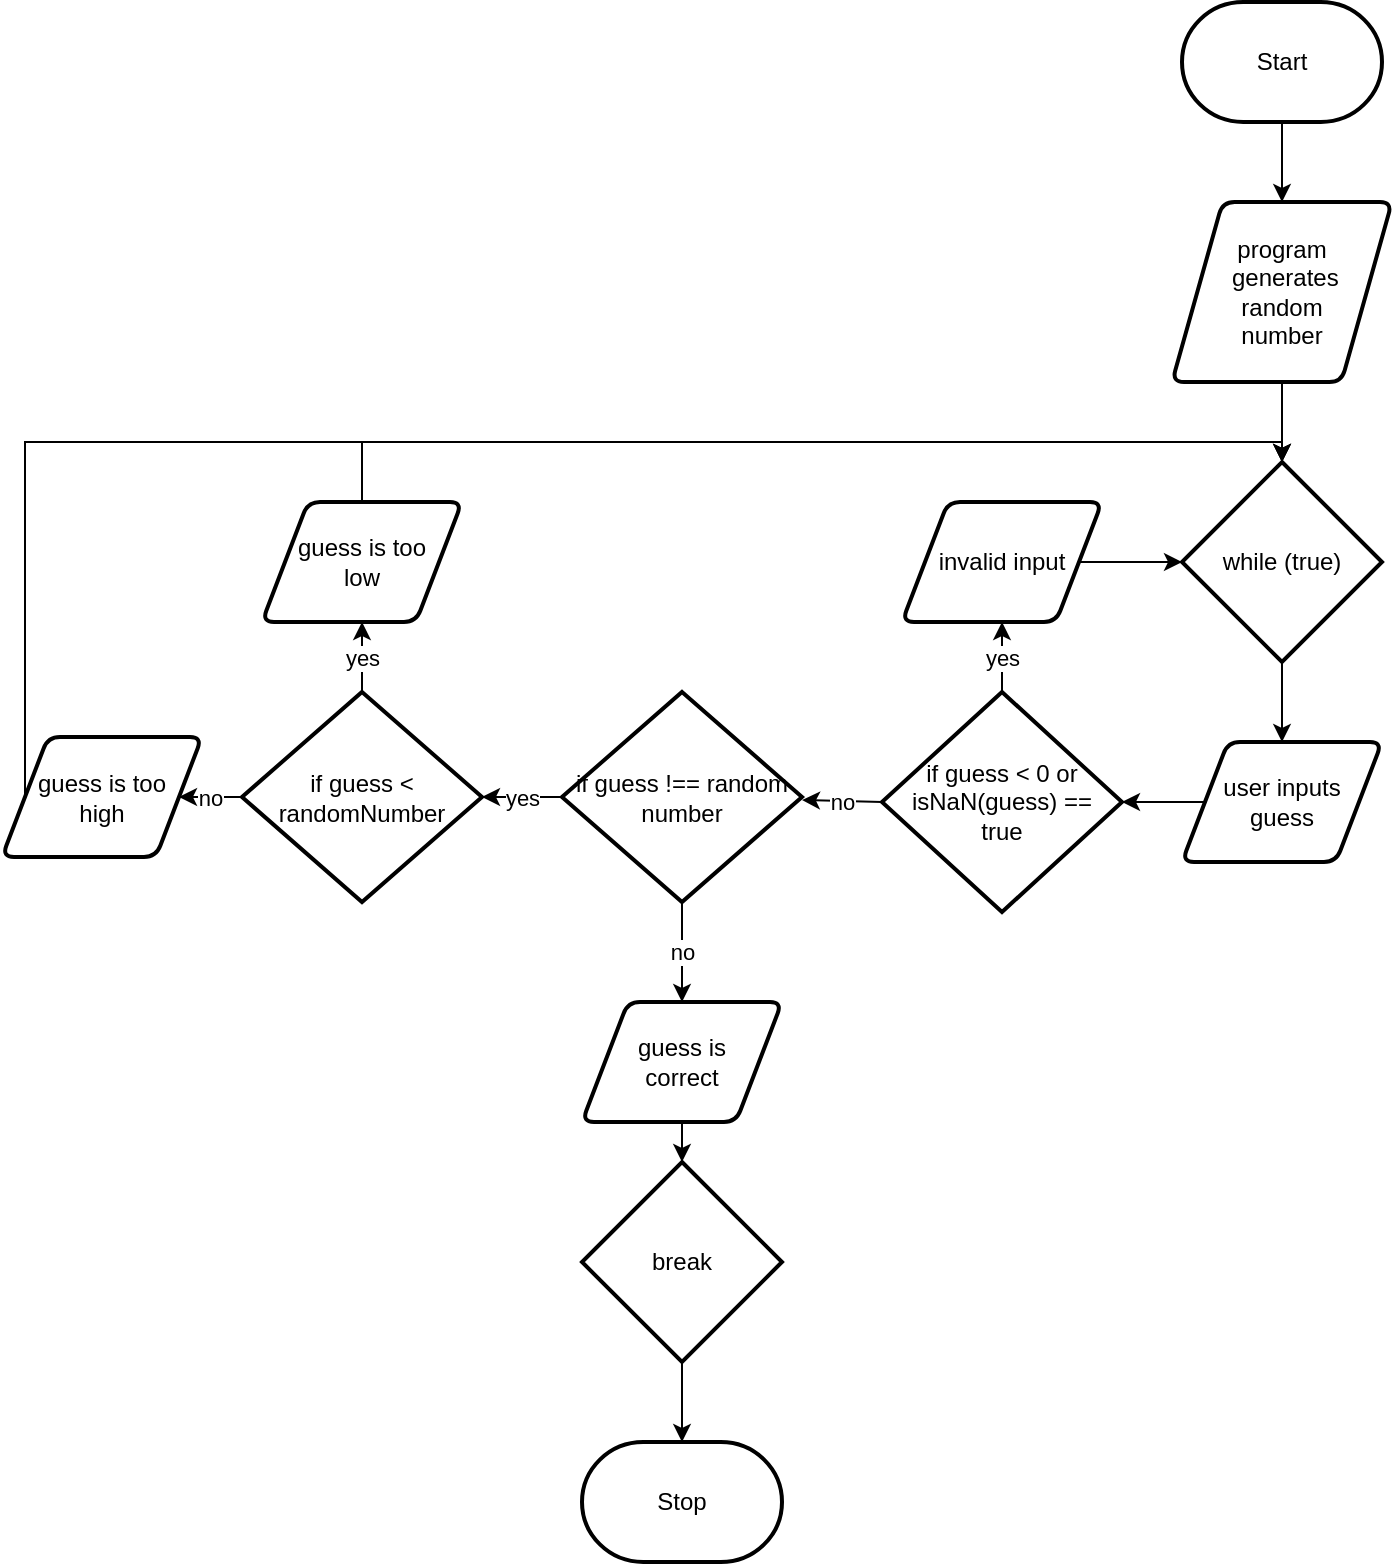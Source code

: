 <mxfile>
    <diagram id="eqWQE4MhKa_TmfbZREQD" name="Page-1">
        <mxGraphModel dx="1453" dy="526" grid="1" gridSize="10" guides="1" tooltips="1" connect="1" arrows="1" fold="1" page="1" pageScale="1" pageWidth="827" pageHeight="1169" math="0" shadow="0">
            <root>
                <mxCell id="0"/>
                <mxCell id="1" parent="0"/>
                <mxCell id="4" style="edgeStyle=none;html=1;exitX=0.5;exitY=1;exitDx=0;exitDy=0;exitPerimeter=0;entryX=0.5;entryY=0;entryDx=0;entryDy=0;" edge="1" parent="1" source="2" target="3">
                    <mxGeometry relative="1" as="geometry"/>
                </mxCell>
                <mxCell id="2" value="Start" style="strokeWidth=2;html=1;shape=mxgraph.flowchart.terminator;whiteSpace=wrap;" vertex="1" parent="1">
                    <mxGeometry x="290" y="240" width="100" height="60" as="geometry"/>
                </mxCell>
                <mxCell id="8" style="edgeStyle=none;html=1;exitX=0.5;exitY=1;exitDx=0;exitDy=0;entryX=0.5;entryY=0;entryDx=0;entryDy=0;entryPerimeter=0;" edge="1" parent="1" source="3" target="5">
                    <mxGeometry relative="1" as="geometry"/>
                </mxCell>
                <mxCell id="3" value="program&lt;br&gt;&amp;nbsp;generates &lt;br&gt;random &lt;br&gt;number" style="shape=parallelogram;html=1;strokeWidth=2;perimeter=parallelogramPerimeter;whiteSpace=wrap;rounded=1;arcSize=12;size=0.23;" vertex="1" parent="1">
                    <mxGeometry x="285" y="340" width="110" height="90" as="geometry"/>
                </mxCell>
                <mxCell id="9" style="edgeStyle=none;html=1;exitX=0.5;exitY=1;exitDx=0;exitDy=0;exitPerimeter=0;entryX=0.5;entryY=0;entryDx=0;entryDy=0;" edge="1" parent="1" source="5" target="7">
                    <mxGeometry relative="1" as="geometry"/>
                </mxCell>
                <mxCell id="5" value="while (true)" style="strokeWidth=2;html=1;shape=mxgraph.flowchart.decision;whiteSpace=wrap;" vertex="1" parent="1">
                    <mxGeometry x="290" y="470" width="100" height="100" as="geometry"/>
                </mxCell>
                <mxCell id="11" style="edgeStyle=none;html=1;exitX=0;exitY=0.5;exitDx=0;exitDy=0;" edge="1" parent="1" source="7" target="10">
                    <mxGeometry relative="1" as="geometry"/>
                </mxCell>
                <mxCell id="7" value="user inputs &lt;br&gt;guess" style="shape=parallelogram;html=1;strokeWidth=2;perimeter=parallelogramPerimeter;whiteSpace=wrap;rounded=1;arcSize=12;size=0.23;" vertex="1" parent="1">
                    <mxGeometry x="290" y="610" width="100" height="60" as="geometry"/>
                </mxCell>
                <mxCell id="15" value="no" style="edgeStyle=none;html=1;exitX=0;exitY=0.5;exitDx=0;exitDy=0;exitPerimeter=0;" edge="1" parent="1" source="10" target="14">
                    <mxGeometry relative="1" as="geometry"/>
                </mxCell>
                <mxCell id="54" value="yes" style="edgeStyle=orthogonalEdgeStyle;rounded=0;html=1;exitX=0.5;exitY=0;exitDx=0;exitDy=0;exitPerimeter=0;entryX=0.5;entryY=1;entryDx=0;entryDy=0;" edge="1" parent="1" source="10" target="12">
                    <mxGeometry relative="1" as="geometry"/>
                </mxCell>
                <mxCell id="10" value="if guess &amp;lt; 0 or isNaN(guess) == &lt;br&gt;true" style="strokeWidth=2;html=1;shape=mxgraph.flowchart.decision;whiteSpace=wrap;" vertex="1" parent="1">
                    <mxGeometry x="140" y="585" width="120" height="110" as="geometry"/>
                </mxCell>
                <mxCell id="55" style="edgeStyle=orthogonalEdgeStyle;rounded=0;html=1;exitX=1;exitY=0.5;exitDx=0;exitDy=0;entryX=0;entryY=0.5;entryDx=0;entryDy=0;entryPerimeter=0;" edge="1" parent="1" source="12" target="5">
                    <mxGeometry relative="1" as="geometry"/>
                </mxCell>
                <mxCell id="12" value="invalid input" style="shape=parallelogram;html=1;strokeWidth=2;perimeter=parallelogramPerimeter;whiteSpace=wrap;rounded=1;arcSize=12;size=0.23;" vertex="1" parent="1">
                    <mxGeometry x="150" y="490" width="100" height="60" as="geometry"/>
                </mxCell>
                <mxCell id="17" value="yes" style="edgeStyle=none;html=1;exitX=0;exitY=0.5;exitDx=0;exitDy=0;exitPerimeter=0;" edge="1" parent="1" source="14" target="16">
                    <mxGeometry relative="1" as="geometry"/>
                </mxCell>
                <mxCell id="31" value="no" style="edgeStyle=orthogonalEdgeStyle;rounded=0;html=1;exitX=0.5;exitY=1;exitDx=0;exitDy=0;exitPerimeter=0;" edge="1" parent="1" source="14" target="30">
                    <mxGeometry relative="1" as="geometry"/>
                </mxCell>
                <mxCell id="14" value="if guess !== random number" style="strokeWidth=2;html=1;shape=mxgraph.flowchart.decision;whiteSpace=wrap;" vertex="1" parent="1">
                    <mxGeometry x="-20" y="585" width="120" height="105" as="geometry"/>
                </mxCell>
                <mxCell id="25" value="no" style="edgeStyle=orthogonalEdgeStyle;rounded=0;html=1;exitX=0;exitY=0.5;exitDx=0;exitDy=0;exitPerimeter=0;entryX=1;entryY=0.5;entryDx=0;entryDy=0;" edge="1" parent="1" source="16" target="24">
                    <mxGeometry relative="1" as="geometry"/>
                </mxCell>
                <mxCell id="49" value="yes" style="edgeStyle=orthogonalEdgeStyle;rounded=0;html=1;exitX=0.5;exitY=0;exitDx=0;exitDy=0;exitPerimeter=0;entryX=0.5;entryY=1;entryDx=0;entryDy=0;" edge="1" parent="1" source="16" target="21">
                    <mxGeometry relative="1" as="geometry"/>
                </mxCell>
                <mxCell id="16" value="if guess &amp;lt; randomNumber" style="strokeWidth=2;html=1;shape=mxgraph.flowchart.decision;whiteSpace=wrap;" vertex="1" parent="1">
                    <mxGeometry x="-180" y="585" width="120" height="105" as="geometry"/>
                </mxCell>
                <mxCell id="19" value="Stop" style="strokeWidth=2;html=1;shape=mxgraph.flowchart.terminator;whiteSpace=wrap;" vertex="1" parent="1">
                    <mxGeometry x="-10" y="960" width="100" height="60" as="geometry"/>
                </mxCell>
                <mxCell id="59" style="edgeStyle=orthogonalEdgeStyle;rounded=0;html=1;exitX=0;exitY=0.5;exitDx=0;exitDy=0;entryX=0.5;entryY=0;entryDx=0;entryDy=0;entryPerimeter=0;" edge="1" parent="1" source="24" target="5">
                    <mxGeometry relative="1" as="geometry">
                        <Array as="points">
                            <mxPoint x="-288" y="460"/>
                            <mxPoint x="340" y="460"/>
                        </Array>
                    </mxGeometry>
                </mxCell>
                <mxCell id="24" value="guess is too &lt;br&gt;high" style="shape=parallelogram;html=1;strokeWidth=2;perimeter=parallelogramPerimeter;whiteSpace=wrap;rounded=1;arcSize=12;size=0.23;" vertex="1" parent="1">
                    <mxGeometry x="-300" y="607.5" width="100" height="60" as="geometry"/>
                </mxCell>
                <mxCell id="43" style="edgeStyle=orthogonalEdgeStyle;rounded=0;html=1;exitX=0.5;exitY=1;exitDx=0;exitDy=0;exitPerimeter=0;" edge="1" parent="1" source="26" target="19">
                    <mxGeometry relative="1" as="geometry"/>
                </mxCell>
                <mxCell id="26" value="break" style="strokeWidth=2;html=1;shape=mxgraph.flowchart.decision;whiteSpace=wrap;" vertex="1" parent="1">
                    <mxGeometry x="-10" y="820" width="100" height="100" as="geometry"/>
                </mxCell>
                <mxCell id="37" style="edgeStyle=orthogonalEdgeStyle;rounded=0;html=1;exitX=0.5;exitY=1;exitDx=0;exitDy=0;" edge="1" parent="1" source="30" target="26">
                    <mxGeometry relative="1" as="geometry"/>
                </mxCell>
                <mxCell id="30" value="guess is &lt;br&gt;correct" style="shape=parallelogram;html=1;strokeWidth=2;perimeter=parallelogramPerimeter;whiteSpace=wrap;rounded=1;arcSize=12;size=0.23;" vertex="1" parent="1">
                    <mxGeometry x="-10" y="740" width="100" height="60" as="geometry"/>
                </mxCell>
                <mxCell id="60" style="edgeStyle=orthogonalEdgeStyle;rounded=0;html=1;exitX=0.5;exitY=0;exitDx=0;exitDy=0;entryX=0.5;entryY=0;entryDx=0;entryDy=0;entryPerimeter=0;" edge="1" parent="1" source="21" target="5">
                    <mxGeometry relative="1" as="geometry">
                        <Array as="points">
                            <mxPoint x="-120" y="460"/>
                            <mxPoint x="340" y="460"/>
                        </Array>
                    </mxGeometry>
                </mxCell>
                <mxCell id="21" value="guess is too &lt;br&gt;low" style="shape=parallelogram;html=1;strokeWidth=2;perimeter=parallelogramPerimeter;whiteSpace=wrap;rounded=1;arcSize=12;size=0.23;" vertex="1" parent="1">
                    <mxGeometry x="-170" y="490" width="100" height="60" as="geometry"/>
                </mxCell>
            </root>
        </mxGraphModel>
    </diagram>
</mxfile>